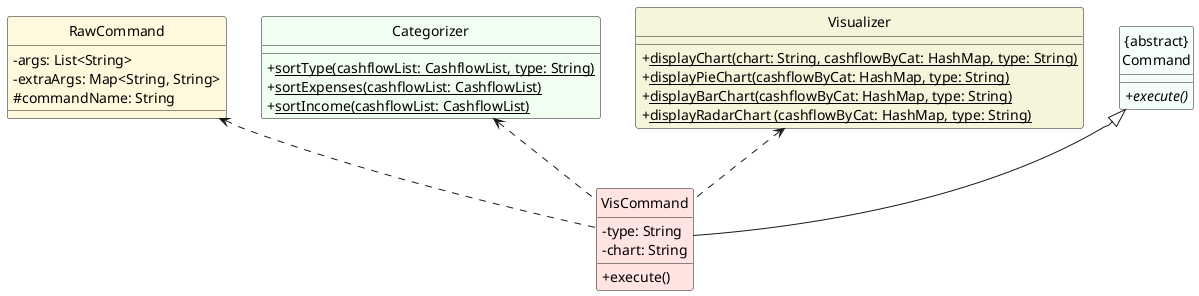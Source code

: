 @startuml
'https://plantuml.com/class-diagram

skinparam classFontColor automatic

class VisCommand #MistyRose {
-type: String
-chart: String
+execute()
}

class RawCommand #Cornsilk {
-args: List<String>
-extraArgs: Map<String, String>
#commandName: String
}

class Categorizer #HoneyDew {
+<u>sortType(cashflowList: CashflowList, type: String)
+<u>sortExpenses(cashflowList: CashflowList)
+<u>sortIncome(cashflowList: CashflowList)
}

class Visualizer #Beige {
+<u>displayChart(chart: String, cashflowByCat: HashMap, type: String)
+ <u>displayPieChart(cashflowByCat: HashMap, type: String)
+ <u>displayBarChart(cashflowByCat: HashMap, type: String)
+ <u>displayRadarChart (cashflowByCat: HashMap, type: String)
}

class "{abstract}\nCommand"  #MintCream {
+execute() {abstract}
}

"{abstract}\nCommand" <|-- VisCommand
RawCommand <.. VisCommand
Categorizer <.. VisCommand
Visualizer <.. VisCommand

hide Circle
skinparam classAttributeIconSize 0

@enduml